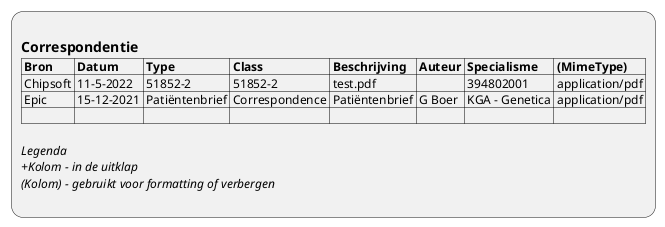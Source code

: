 @startuml ViewDefinition-DocumentReference
:
== Correspondentie
|= Bron |= Datum |= Type |= Class |= Beschrijving |= Auteur |= Specialisme |= (MimeType) |
| Chipsoft | 11-5-2022 | 51852-2 | 51852-2 | test.pdf |  | 394802001 | application/pdf |
| Epic | 15-12-2021 | Patiëntenbrief | Correspondence | Patiëntenbrief | G Boer | KGA - Genetica | application/pdf |
| |

//Legenda//
//+Kolom - in de uitklap//
//(Kolom) - gebruikt voor formatting of verbergen//
;
@enduml